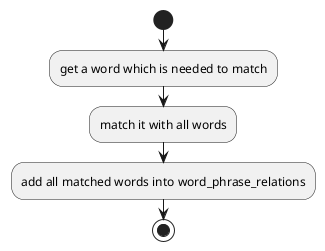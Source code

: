 @startuml
start
:get a word which is needed to match;
:match it with all words;
:add all matched words into word_phrase_relations;

stop

@enduml
